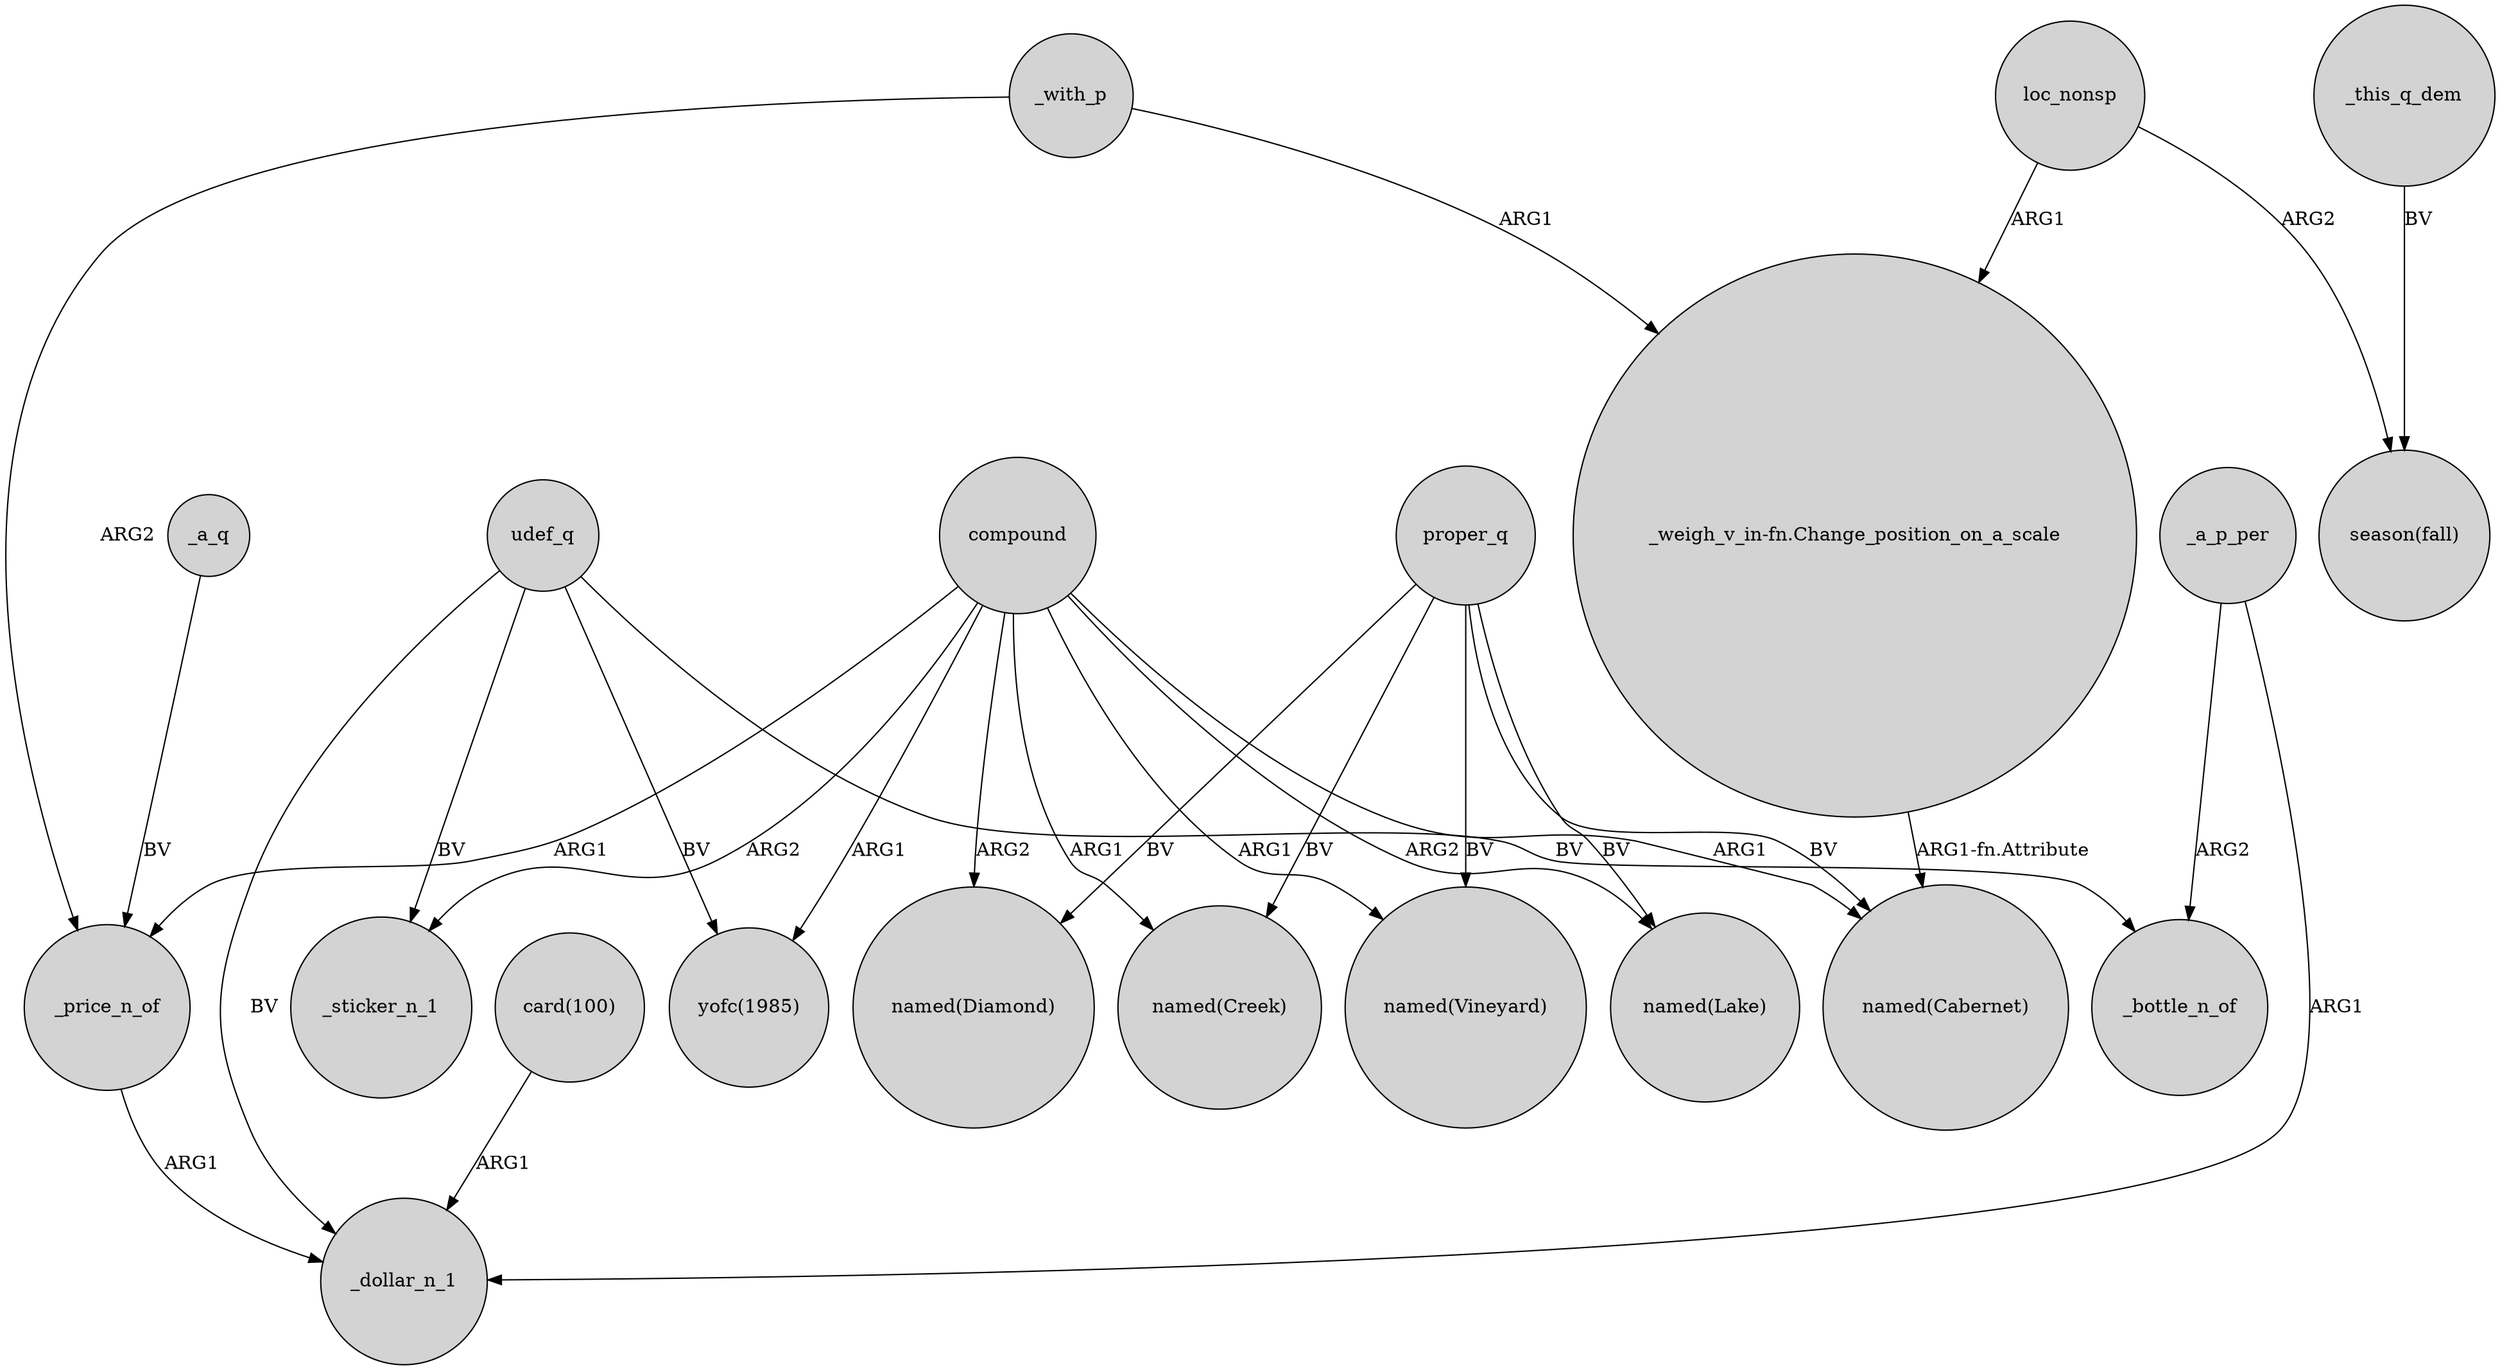 digraph {
	node [shape=circle style=filled]
	_price_n_of -> _dollar_n_1 [label=ARG1]
	compound -> "named(Vineyard)" [label=ARG1]
	_a_q -> _price_n_of [label=BV]
	udef_q -> _dollar_n_1 [label=BV]
	compound -> "named(Lake)" [label=ARG2]
	compound -> "named(Creek)" [label=ARG1]
	compound -> "yofc(1985)" [label=ARG1]
	"_weigh_v_in-fn.Change_position_on_a_scale" -> "named(Cabernet)" [label="ARG1-fn.Attribute"]
	compound -> _price_n_of [label=ARG1]
	proper_q -> "named(Creek)" [label=BV]
	compound -> "named(Diamond)" [label=ARG2]
	proper_q -> "named(Cabernet)" [label=BV]
	udef_q -> _bottle_n_of [label=BV]
	udef_q -> "yofc(1985)" [label=BV]
	proper_q -> "named(Lake)" [label=BV]
	compound -> _sticker_n_1 [label=ARG2]
	_with_p -> "_weigh_v_in-fn.Change_position_on_a_scale" [label=ARG1]
	_a_p_per -> _bottle_n_of [label=ARG2]
	"card(100)" -> _dollar_n_1 [label=ARG1]
	proper_q -> "named(Vineyard)" [label=BV]
	loc_nonsp -> "_weigh_v_in-fn.Change_position_on_a_scale" [label=ARG1]
	_a_p_per -> _dollar_n_1 [label=ARG1]
	compound -> "named(Cabernet)" [label=ARG1]
	udef_q -> _sticker_n_1 [label=BV]
	loc_nonsp -> "season(fall)" [label=ARG2]
	_this_q_dem -> "season(fall)" [label=BV]
	proper_q -> "named(Diamond)" [label=BV]
	_with_p -> _price_n_of [label=ARG2]
}
